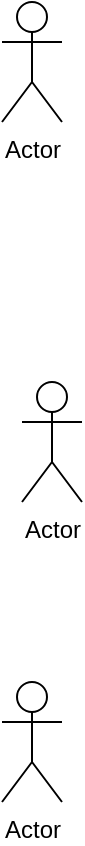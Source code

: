 <mxfile version="21.6.1" type="github">
  <diagram name="Página-1" id="4L1zYPzHdekPFWIdk5de">
    <mxGraphModel dx="874" dy="470" grid="1" gridSize="10" guides="1" tooltips="1" connect="1" arrows="1" fold="1" page="1" pageScale="1" pageWidth="827" pageHeight="1169" math="0" shadow="0">
      <root>
        <mxCell id="0" />
        <mxCell id="1" parent="0" />
        <mxCell id="e1gz98WAl22o2VGQl04h-1" value="Actor" style="shape=umlActor;verticalLabelPosition=bottom;verticalAlign=top;html=1;outlineConnect=0;" vertex="1" parent="1">
          <mxGeometry x="190" y="120" width="30" height="60" as="geometry" />
        </mxCell>
        <mxCell id="e1gz98WAl22o2VGQl04h-2" value="Actor" style="shape=umlActor;verticalLabelPosition=bottom;verticalAlign=top;html=1;outlineConnect=0;" vertex="1" parent="1">
          <mxGeometry x="200" y="310" width="30" height="60" as="geometry" />
        </mxCell>
        <mxCell id="e1gz98WAl22o2VGQl04h-3" value="Actor" style="shape=umlActor;verticalLabelPosition=bottom;verticalAlign=top;html=1;outlineConnect=0;" vertex="1" parent="1">
          <mxGeometry x="190" y="460" width="30" height="60" as="geometry" />
        </mxCell>
      </root>
    </mxGraphModel>
  </diagram>
</mxfile>
